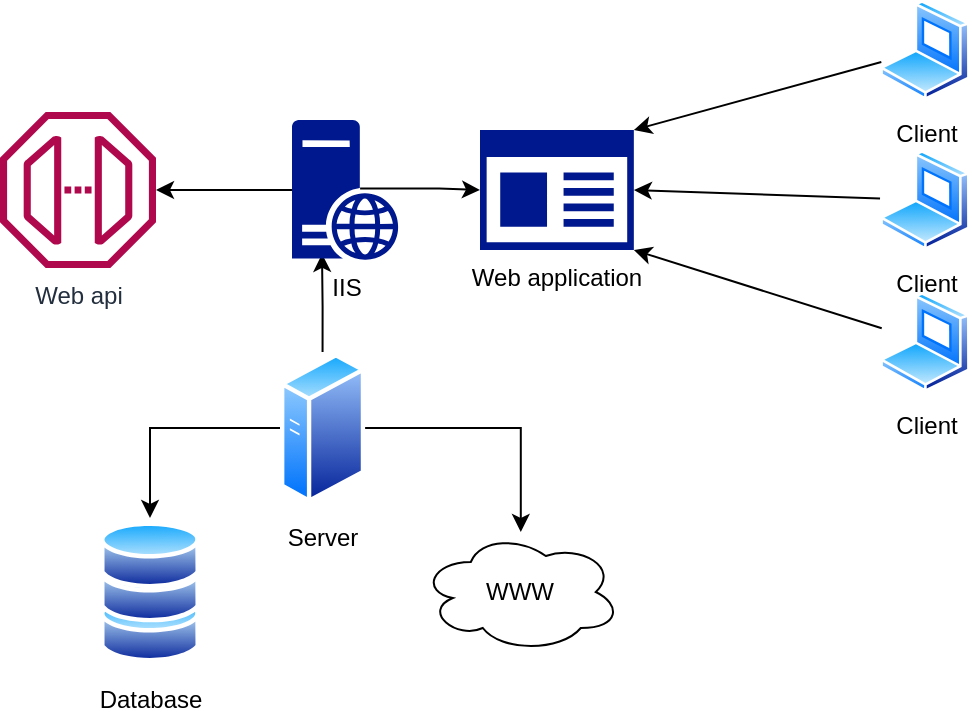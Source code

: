 <mxfile version="20.8.10" type="device"><diagram name="Page-1" id="FOvF3BxJL_a4QjtOc2vy"><mxGraphModel dx="1418" dy="828" grid="1" gridSize="10" guides="1" tooltips="1" connect="1" arrows="1" fold="1" page="1" pageScale="1" pageWidth="4681" pageHeight="3300" math="0" shadow="0"><root><mxCell id="0"/><mxCell id="1" parent="0"/><mxCell id="8hycHX32lFLANNXSY64x-8" style="edgeStyle=orthogonalEdgeStyle;rounded=0;orthogonalLoop=1;jettySize=auto;html=1;entryX=0.5;entryY=0;entryDx=0;entryDy=0;" parent="1" source="8hycHX32lFLANNXSY64x-4" target="8hycHX32lFLANNXSY64x-7" edge="1"><mxGeometry relative="1" as="geometry"/></mxCell><mxCell id="8hycHX32lFLANNXSY64x-11" style="edgeStyle=orthogonalEdgeStyle;rounded=0;orthogonalLoop=1;jettySize=auto;html=1;" parent="1" source="8hycHX32lFLANNXSY64x-4" target="8hycHX32lFLANNXSY64x-19" edge="1"><mxGeometry relative="1" as="geometry"><mxPoint x="733.5" y="400" as="targetPoint"/></mxGeometry></mxCell><mxCell id="8hycHX32lFLANNXSY64x-13" style="edgeStyle=orthogonalEdgeStyle;rounded=0;orthogonalLoop=1;jettySize=auto;html=1;exitX=0.5;exitY=0;exitDx=0;exitDy=0;entryX=0.282;entryY=0.957;entryDx=0;entryDy=0;entryPerimeter=0;" parent="1" source="8hycHX32lFLANNXSY64x-4" target="8hycHX32lFLANNXSY64x-12" edge="1"><mxGeometry relative="1" as="geometry"/></mxCell><mxCell id="8hycHX32lFLANNXSY64x-4" value="Server" style="aspect=fixed;perimeter=ellipsePerimeter;html=1;align=center;shadow=0;dashed=0;spacingTop=3;image;image=img/lib/active_directory/generic_server.svg;" parent="1" vertex="1"><mxGeometry x="620" y="320" width="42.56" height="76" as="geometry"/></mxCell><mxCell id="8hycHX32lFLANNXSY64x-5" value="Database" style="aspect=fixed;perimeter=ellipsePerimeter;html=1;align=center;shadow=0;dashed=0;spacingTop=3;image;image=img/lib/active_directory/database.svg;" parent="1" vertex="1"><mxGeometry x="530" y="440" width="50" height="37" as="geometry"/></mxCell><mxCell id="8hycHX32lFLANNXSY64x-6" value="" style="aspect=fixed;perimeter=ellipsePerimeter;html=1;align=center;shadow=0;dashed=0;spacingTop=3;image;image=img/lib/active_directory/database.svg;" parent="1" vertex="1"><mxGeometry x="530" y="420" width="50" height="37" as="geometry"/></mxCell><mxCell id="8hycHX32lFLANNXSY64x-7" value="" style="aspect=fixed;perimeter=ellipsePerimeter;html=1;align=center;shadow=0;dashed=0;spacingTop=3;image;image=img/lib/active_directory/database.svg;" parent="1" vertex="1"><mxGeometry x="530" y="403" width="50" height="37" as="geometry"/></mxCell><mxCell id="8hycHX32lFLANNXSY64x-16" style="edgeStyle=orthogonalEdgeStyle;rounded=0;orthogonalLoop=1;jettySize=auto;html=1;exitX=0;exitY=0.5;exitDx=0;exitDy=0;exitPerimeter=0;" parent="1" source="8hycHX32lFLANNXSY64x-12" target="8hycHX32lFLANNXSY64x-15" edge="1"><mxGeometry relative="1" as="geometry"><mxPoint x="670" y="149" as="sourcePoint"/></mxGeometry></mxCell><mxCell id="8hycHX32lFLANNXSY64x-18" style="edgeStyle=orthogonalEdgeStyle;rounded=0;orthogonalLoop=1;jettySize=auto;html=1;entryX=0;entryY=0.5;entryDx=0;entryDy=0;entryPerimeter=0;exitX=0.64;exitY=0.49;exitDx=0;exitDy=0;exitPerimeter=0;" parent="1" source="8hycHX32lFLANNXSY64x-12" target="8hycHX32lFLANNXSY64x-17" edge="1"><mxGeometry relative="1" as="geometry"><mxPoint x="630" y="149" as="sourcePoint"/></mxGeometry></mxCell><mxCell id="8hycHX32lFLANNXSY64x-12" value="IIS" style="sketch=0;aspect=fixed;pointerEvents=1;shadow=0;dashed=0;html=1;strokeColor=none;labelPosition=center;verticalLabelPosition=bottom;verticalAlign=top;align=center;fillColor=#00188D;shape=mxgraph.mscae.enterprise.web_server" parent="1" vertex="1"><mxGeometry x="626" y="204" width="53.2" height="70" as="geometry"/></mxCell><mxCell id="8hycHX32lFLANNXSY64x-15" value="Web api" style="sketch=0;outlineConnect=0;fontColor=#232F3E;gradientColor=none;fillColor=#B0084D;strokeColor=none;dashed=0;verticalLabelPosition=bottom;verticalAlign=top;align=center;html=1;fontSize=12;fontStyle=0;aspect=fixed;pointerEvents=1;shape=mxgraph.aws4.endpoint;" parent="1" vertex="1"><mxGeometry x="480" y="200" width="78" height="78" as="geometry"/></mxCell><mxCell id="8hycHX32lFLANNXSY64x-17" value="Web application&lt;br&gt;" style="sketch=0;aspect=fixed;pointerEvents=1;shadow=0;dashed=0;html=1;strokeColor=none;labelPosition=center;verticalLabelPosition=bottom;verticalAlign=top;align=center;fillColor=#00188D;shape=mxgraph.mscae.enterprise.app_generic" parent="1" vertex="1"><mxGeometry x="720" y="209" width="76.92" height="60" as="geometry"/></mxCell><mxCell id="8hycHX32lFLANNXSY64x-19" value="WWW" style="ellipse;shape=cloud;whiteSpace=wrap;html=1;align=center;" parent="1" vertex="1"><mxGeometry x="690.4" y="410" width="100" height="60" as="geometry"/></mxCell><mxCell id="8hycHX32lFLANNXSY64x-23" style="rounded=0;orthogonalLoop=1;jettySize=auto;html=1;entryX=1;entryY=0;entryDx=0;entryDy=0;entryPerimeter=0;" parent="1" source="8hycHX32lFLANNXSY64x-20" target="8hycHX32lFLANNXSY64x-17" edge="1"><mxGeometry relative="1" as="geometry"/></mxCell><mxCell id="8hycHX32lFLANNXSY64x-20" value="Client" style="aspect=fixed;perimeter=ellipsePerimeter;html=1;align=center;shadow=0;dashed=0;spacingTop=3;image;image=img/lib/active_directory/laptop_client.svg;" parent="1" vertex="1"><mxGeometry x="920" y="144" width="45" height="50" as="geometry"/></mxCell><mxCell id="8hycHX32lFLANNXSY64x-24" style="rounded=0;orthogonalLoop=1;jettySize=auto;html=1;entryX=1;entryY=0.5;entryDx=0;entryDy=0;entryPerimeter=0;" parent="1" source="8hycHX32lFLANNXSY64x-21" target="8hycHX32lFLANNXSY64x-17" edge="1"><mxGeometry relative="1" as="geometry"/></mxCell><mxCell id="8hycHX32lFLANNXSY64x-21" value="Client" style="aspect=fixed;perimeter=ellipsePerimeter;html=1;align=center;shadow=0;dashed=0;spacingTop=3;image;image=img/lib/active_directory/laptop_client.svg;" parent="1" vertex="1"><mxGeometry x="920" y="219" width="45" height="50" as="geometry"/></mxCell><mxCell id="8hycHX32lFLANNXSY64x-25" style="rounded=0;orthogonalLoop=1;jettySize=auto;html=1;entryX=1;entryY=1;entryDx=0;entryDy=0;entryPerimeter=0;" parent="1" source="8hycHX32lFLANNXSY64x-22" target="8hycHX32lFLANNXSY64x-17" edge="1"><mxGeometry relative="1" as="geometry"/></mxCell><mxCell id="8hycHX32lFLANNXSY64x-22" value="Client" style="aspect=fixed;perimeter=ellipsePerimeter;html=1;align=center;shadow=0;dashed=0;spacingTop=3;image;image=img/lib/active_directory/laptop_client.svg;" parent="1" vertex="1"><mxGeometry x="920" y="290" width="45" height="50" as="geometry"/></mxCell></root></mxGraphModel></diagram></mxfile>